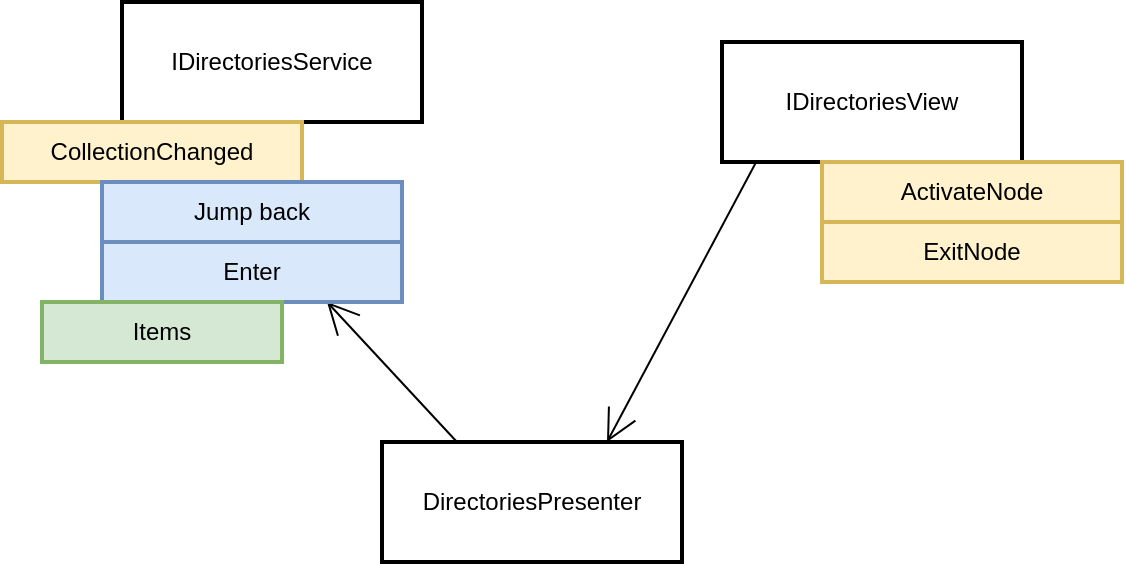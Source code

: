 <mxfile version="15.3.5" type="device"><diagram id="Ji39d3fpzehL7RiRHVGi" name="Страница 1"><mxGraphModel dx="1422" dy="567" grid="1" gridSize="10" guides="1" tooltips="1" connect="1" arrows="1" fold="1" page="1" pageScale="1" pageWidth="827" pageHeight="1169" math="0" shadow="0"><root><mxCell id="0"/><mxCell id="1" parent="0"/><mxCell id="OyRaOGa2fD30thRaDhxY-43" style="edgeStyle=none;curved=1;rounded=0;orthogonalLoop=1;jettySize=auto;html=1;exitX=0.25;exitY=0;exitDx=0;exitDy=0;entryX=0.75;entryY=1;entryDx=0;entryDy=0;endArrow=open;startSize=14;endSize=14;sourcePerimeterSpacing=8;targetPerimeterSpacing=8;" edge="1" parent="1" source="OyRaOGa2fD30thRaDhxY-1" target="OyRaOGa2fD30thRaDhxY-41"><mxGeometry relative="1" as="geometry"/></mxCell><mxCell id="OyRaOGa2fD30thRaDhxY-1" value="DirectoriesPresenter" style="rounded=0;whiteSpace=wrap;html=1;hachureGap=4;pointerEvents=0;strokeWidth=2;" vertex="1" parent="1"><mxGeometry x="300" y="450" width="150" height="60" as="geometry"/></mxCell><mxCell id="OyRaOGa2fD30thRaDhxY-2" value="IDirectoriesService" style="rounded=0;whiteSpace=wrap;html=1;hachureGap=4;pointerEvents=0;strokeWidth=2;" vertex="1" parent="1"><mxGeometry x="170" y="230" width="150" height="60" as="geometry"/></mxCell><mxCell id="OyRaOGa2fD30thRaDhxY-42" style="edgeStyle=none;curved=1;rounded=0;orthogonalLoop=1;jettySize=auto;html=1;exitX=0.113;exitY=1.004;exitDx=0;exitDy=0;entryX=0.75;entryY=0;entryDx=0;entryDy=0;endArrow=open;startSize=14;endSize=14;sourcePerimeterSpacing=8;targetPerimeterSpacing=8;exitPerimeter=0;" edge="1" parent="1" source="OyRaOGa2fD30thRaDhxY-3" target="OyRaOGa2fD30thRaDhxY-1"><mxGeometry relative="1" as="geometry"/></mxCell><mxCell id="OyRaOGa2fD30thRaDhxY-3" value="IDirectoriesView" style="rounded=0;whiteSpace=wrap;html=1;hachureGap=4;pointerEvents=0;strokeWidth=2;" vertex="1" parent="1"><mxGeometry x="470" y="250" width="150" height="60" as="geometry"/></mxCell><mxCell id="OyRaOGa2fD30thRaDhxY-6" value="ActivateNode" style="rounded=0;whiteSpace=wrap;html=1;hachureGap=4;pointerEvents=0;strokeWidth=2;fillColor=#fff2cc;strokeColor=#d6b656;" vertex="1" parent="1"><mxGeometry x="520" y="310" width="150" height="30" as="geometry"/></mxCell><mxCell id="OyRaOGa2fD30thRaDhxY-7" value="ExitNode" style="rounded=0;whiteSpace=wrap;html=1;hachureGap=4;pointerEvents=0;strokeWidth=2;fillColor=#fff2cc;strokeColor=#d6b656;" vertex="1" parent="1"><mxGeometry x="520" y="340" width="150" height="30" as="geometry"/></mxCell><mxCell id="OyRaOGa2fD30thRaDhxY-20" value="CollectionChanged" style="rounded=0;whiteSpace=wrap;html=1;hachureGap=4;pointerEvents=0;strokeWidth=2;fillColor=#fff2cc;strokeColor=#d6b656;" vertex="1" parent="1"><mxGeometry x="110" y="290" width="150" height="30" as="geometry"/></mxCell><mxCell id="OyRaOGa2fD30thRaDhxY-40" value="Jump back" style="rounded=0;whiteSpace=wrap;html=1;hachureGap=4;pointerEvents=0;strokeWidth=2;fillColor=#dae8fc;strokeColor=#6c8ebf;" vertex="1" parent="1"><mxGeometry x="160" y="320" width="150" height="30" as="geometry"/></mxCell><mxCell id="OyRaOGa2fD30thRaDhxY-41" value="Enter" style="rounded=0;whiteSpace=wrap;html=1;hachureGap=4;pointerEvents=0;strokeWidth=2;fillColor=#dae8fc;strokeColor=#6c8ebf;" vertex="1" parent="1"><mxGeometry x="160" y="350" width="150" height="30" as="geometry"/></mxCell><mxCell id="OyRaOGa2fD30thRaDhxY-44" value="Items" style="rounded=0;whiteSpace=wrap;html=1;hachureGap=4;pointerEvents=0;strokeWidth=2;fillColor=#d5e8d4;strokeColor=#82b366;" vertex="1" parent="1"><mxGeometry x="130" y="380" width="120" height="30" as="geometry"/></mxCell></root></mxGraphModel></diagram></mxfile>